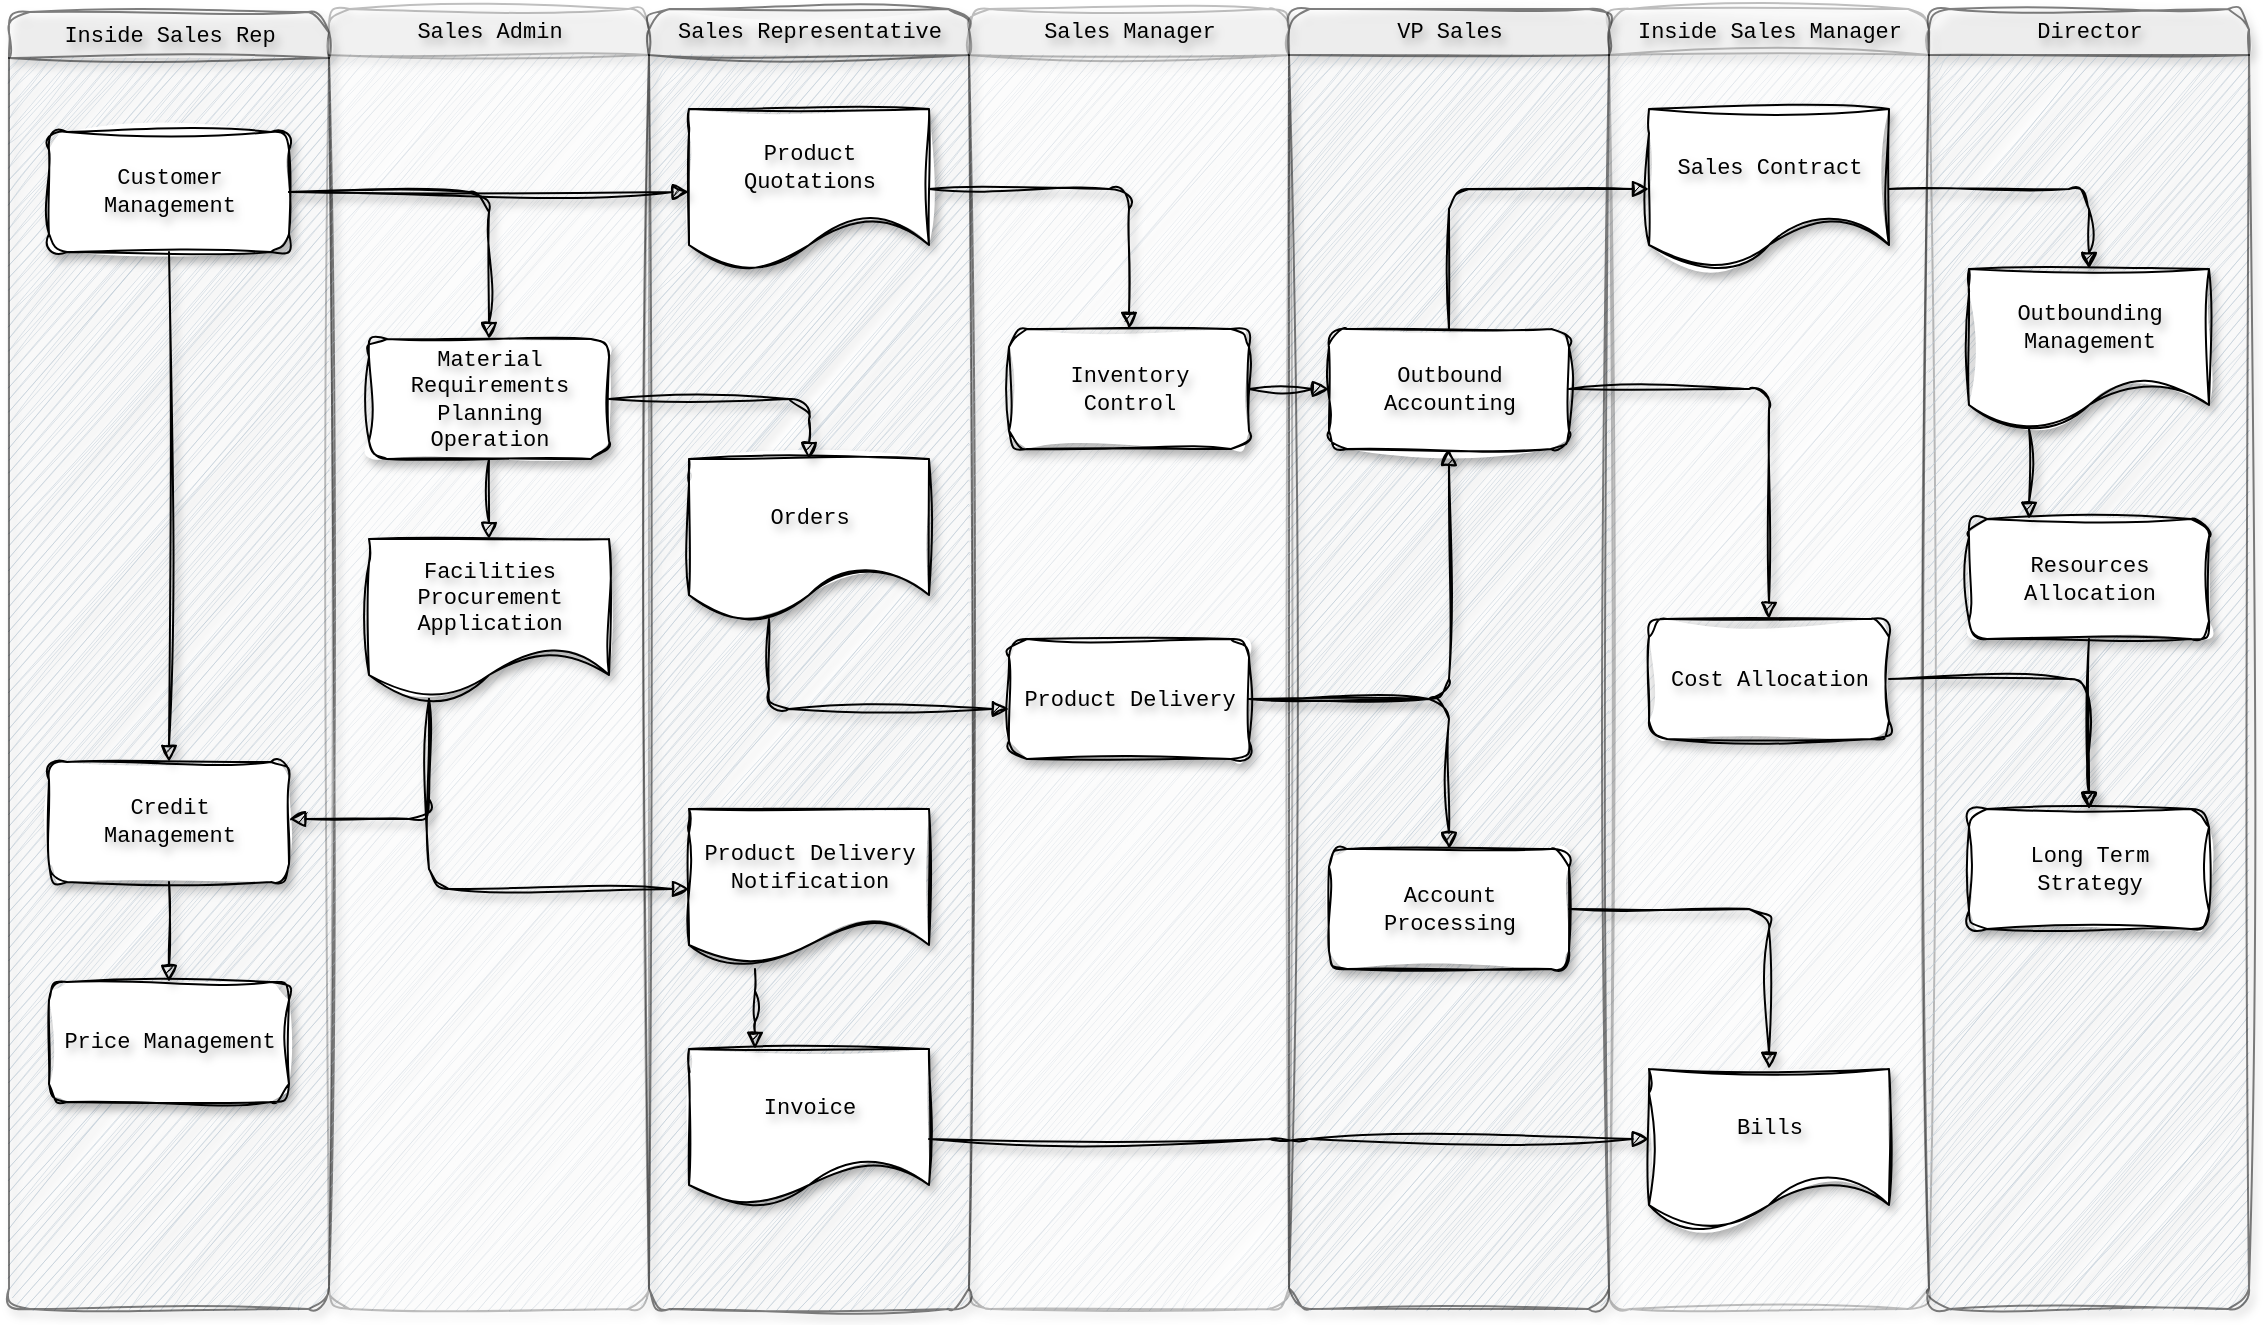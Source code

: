 <mxfile version="24.7.16">
  <diagram id="07fea595-8f29-1299-0266-81d95cde20df" name="Page-1">
    <mxGraphModel dx="1590" dy="1148" grid="1" gridSize="10" guides="1" tooltips="1" connect="1" arrows="1" fold="1" page="1" pageScale="1" pageWidth="1169" pageHeight="827" background="#ffffff" math="0" shadow="0">
      <root>
        <mxCell id="0" />
        <mxCell id="1" parent="0" />
        <mxCell id="170" value="&lt;font style=&quot;font-size: 11px;&quot;&gt;Inside Sales Rep&lt;/font&gt;" style="swimlane;whiteSpace=wrap;swimlaneFillColor=#BAC8D3;fontFamily=Courier New;html=1;opacity=50;rounded=1;sketch=1;curveFitting=1;jiggle=2;shadow=1;strokeWidth=1;labelBackgroundColor=none;labelBorderColor=none;textShadow=1;fontStyle=0;align=center;fontSize=11;fontColor=default;shadowOpacity=29;" parent="1" vertex="1">
          <mxGeometry x="24.5" y="90" width="160" height="648.5" as="geometry">
            <mxRectangle x="20" y="20" width="80" height="23" as="alternateBounds" />
          </mxGeometry>
        </mxCell>
        <mxCell id="171" value="Customer Management" style="whiteSpace=wrap;shadow=1;fontFamily=Courier New;fontStyle=0;html=1;fontSize=11;spacing=6;verticalAlign=middle;rounded=1;sketch=1;curveFitting=1;jiggle=2;strokeWidth=1;labelBackgroundColor=none;labelBorderColor=none;textShadow=1;align=center;fontColor=default;shadowOpacity=29;" parent="170" vertex="1">
          <mxGeometry x="20" y="60" width="120" height="60" as="geometry" />
        </mxCell>
        <mxCell id="172" value="Credit Management" style="whiteSpace=wrap;shadow=1;fontFamily=Courier New;fontStyle=0;html=1;fontSize=11;spacing=6;verticalAlign=middle;rounded=1;sketch=1;curveFitting=1;jiggle=2;strokeWidth=1;labelBackgroundColor=none;labelBorderColor=none;textShadow=1;align=center;fontColor=default;shadowOpacity=29;" parent="170" vertex="1">
          <mxGeometry x="20" y="375" width="120" height="60" as="geometry" />
        </mxCell>
        <mxCell id="173" value="Price Management" style="whiteSpace=wrap;shadow=1;fontFamily=Courier New;fontStyle=0;html=1;fontSize=11;spacing=6;verticalAlign=middle;rounded=1;sketch=1;curveFitting=1;jiggle=2;strokeWidth=1;labelBackgroundColor=none;labelBorderColor=none;textShadow=1;align=center;fontColor=default;shadowOpacity=29;" parent="170" vertex="1">
          <mxGeometry x="20" y="485" width="120" height="60" as="geometry" />
        </mxCell>
        <mxCell id="174" value="" style="edgeStyle=segmentEdgeStyle;strokeWidth=1;html=1;endArrow=block;endFill=1;rounded=1;sketch=1;curveFitting=1;jiggle=2;shadow=1;labelBackgroundColor=none;labelBorderColor=none;textShadow=1;fontStyle=0;align=center;fontSize=11;fontFamily=Courier New;fontColor=default;shadowOpacity=29;" parent="170" source="172" target="173" edge="1">
          <mxGeometry width="100" height="100" relative="1" as="geometry">
            <mxPoint x="170" y="397.5" as="sourcePoint" />
            <mxPoint x="270" y="472.5" as="targetPoint" />
          </mxGeometry>
        </mxCell>
        <mxCell id="175" value="" style="edgeStyle=segmentEdgeStyle;strokeWidth=1;html=1;endArrow=block;endFill=1;rounded=1;sketch=1;curveFitting=1;jiggle=2;shadow=1;labelBackgroundColor=none;labelBorderColor=none;textShadow=1;fontStyle=0;align=center;fontSize=11;fontFamily=Courier New;fontColor=default;shadowOpacity=29;" parent="170" source="171" target="172" edge="1">
          <mxGeometry width="100" height="100" relative="1" as="geometry">
            <mxPoint x="160" y="110" as="sourcePoint" />
            <mxPoint x="260" y="185" as="targetPoint" />
          </mxGeometry>
        </mxCell>
        <mxCell id="176" value="&lt;font style=&quot;font-size: 11px;&quot;&gt;Inside Sales Manager&lt;/font&gt;" style="swimlane;whiteSpace=wrap;swimlaneFillColor=#BAC8D3;fontFamily=Courier New;html=1;opacity=25;rounded=1;sketch=1;curveFitting=1;jiggle=2;shadow=1;strokeWidth=1;labelBackgroundColor=none;labelBorderColor=none;textShadow=1;fontStyle=0;align=center;fontSize=11;fontColor=default;shadowOpacity=29;" parent="1" vertex="1">
          <mxGeometry x="824.5" y="88.5" width="160" height="650" as="geometry">
            <mxRectangle x="20" y="20" width="80" height="23" as="alternateBounds" />
          </mxGeometry>
        </mxCell>
        <mxCell id="177" value="Sales Contract" style="shape=document;whiteSpace=wrap;verticalAlign=middle;shadow=1;fontFamily=Courier New;fontStyle=0;html=1;fontSize=11;spacing=6;spacingBottom=22;rounded=1;sketch=1;curveFitting=1;jiggle=2;strokeWidth=1;labelBackgroundColor=none;labelBorderColor=none;textShadow=1;align=center;fontColor=default;shadowOpacity=29;" parent="176" vertex="1">
          <mxGeometry x="20" y="50" width="120" height="80" as="geometry" />
        </mxCell>
        <mxCell id="178" value="Bills" style="shape=document;whiteSpace=wrap;verticalAlign=middle;shadow=1;fontFamily=Courier New;fontStyle=0;html=1;fontSize=11;spacing=6;spacingBottom=22;rounded=1;sketch=1;curveFitting=1;jiggle=2;strokeWidth=1;labelBackgroundColor=none;labelBorderColor=none;textShadow=1;align=center;fontColor=default;shadowOpacity=29;" parent="176" vertex="1">
          <mxGeometry x="20" y="530" width="120" height="80" as="geometry" />
        </mxCell>
        <mxCell id="179" value="Cost Allocation" style="whiteSpace=wrap;shadow=1;fontFamily=Courier New;fontStyle=0;html=1;fontSize=11;spacing=6;verticalAlign=middle;rounded=1;sketch=1;curveFitting=1;jiggle=2;strokeWidth=1;labelBackgroundColor=none;labelBorderColor=none;textShadow=1;align=center;fontColor=default;shadowOpacity=29;" parent="176" vertex="1">
          <mxGeometry x="20" y="305" width="120" height="60" as="geometry" />
        </mxCell>
        <mxCell id="180" value="&lt;font style=&quot;font-size: 11px;&quot;&gt;VP Sales&lt;/font&gt;" style="swimlane;whiteSpace=wrap;swimlaneFillColor=#BAC8D3;fontFamily=Courier New;html=1;opacity=50;rounded=1;sketch=1;curveFitting=1;jiggle=2;shadow=1;strokeWidth=1;labelBackgroundColor=none;labelBorderColor=none;textShadow=1;fontStyle=0;align=center;fontSize=11;fontColor=default;shadowOpacity=29;" parent="1" vertex="1">
          <mxGeometry x="664.5" y="88.5" width="160" height="650" as="geometry">
            <mxRectangle x="20" y="20" width="80" height="23" as="alternateBounds" />
          </mxGeometry>
        </mxCell>
        <mxCell id="181" value="Outbound Accounting" style="whiteSpace=wrap;shadow=1;fontFamily=Courier New;fontStyle=0;html=1;fontSize=11;spacing=6;verticalAlign=middle;rounded=1;sketch=1;curveFitting=1;jiggle=2;strokeWidth=1;labelBackgroundColor=none;labelBorderColor=none;textShadow=1;align=center;fontColor=default;shadowOpacity=29;" parent="180" vertex="1">
          <mxGeometry x="20" y="160" width="120" height="60" as="geometry" />
        </mxCell>
        <mxCell id="182" value="Account Processing" style="whiteSpace=wrap;shadow=1;fontFamily=Courier New;fontStyle=0;html=1;fontSize=11;spacing=6;verticalAlign=middle;rounded=1;sketch=1;curveFitting=1;jiggle=2;strokeWidth=1;labelBackgroundColor=none;labelBorderColor=none;textShadow=1;align=center;fontColor=default;shadowOpacity=29;" parent="180" vertex="1">
          <mxGeometry x="20" y="420" width="120" height="60" as="geometry" />
        </mxCell>
        <mxCell id="183" value="&lt;font style=&quot;font-size: 11px;&quot;&gt;Sales Admin&lt;/font&gt;" style="swimlane;whiteSpace=wrap;swimlaneFillColor=#BAC8D3;fontFamily=Courier New;html=1;opacity=25;rounded=1;sketch=1;curveFitting=1;jiggle=2;shadow=1;strokeWidth=1;labelBackgroundColor=none;labelBorderColor=none;textShadow=1;fontStyle=0;align=center;fontSize=11;fontColor=default;shadowOpacity=29;" parent="1" vertex="1">
          <mxGeometry x="184.5" y="88.5" width="160" height="650" as="geometry">
            <mxRectangle x="20" y="20" width="80" height="23" as="alternateBounds" />
          </mxGeometry>
        </mxCell>
        <mxCell id="184" value="Material Requirements Planning Operation" style="whiteSpace=wrap;shadow=1;fontFamily=Courier New;fontStyle=0;html=1;fontSize=11;spacing=6;verticalAlign=middle;rounded=1;sketch=1;curveFitting=1;jiggle=2;strokeWidth=1;labelBackgroundColor=none;labelBorderColor=none;textShadow=1;align=center;fontColor=default;shadowOpacity=29;" parent="183" vertex="1">
          <mxGeometry x="20" y="165" width="120" height="60" as="geometry" />
        </mxCell>
        <mxCell id="185" value="&lt;font style=&quot;font-size: 11px;&quot;&gt;Facilities Procurement&lt;br style=&quot;font-size: 11px;&quot;&gt;Application&lt;/font&gt;&lt;br style=&quot;font-size: 11px;&quot;&gt; " style="shape=document;whiteSpace=wrap;verticalAlign=middle;shadow=1;fontFamily=Courier New;fontStyle=0;html=1;fontSize=11;spacing=6;spacingBottom=22;rounded=1;sketch=1;curveFitting=1;jiggle=2;strokeWidth=1;labelBackgroundColor=none;labelBorderColor=none;textShadow=1;align=center;fontColor=default;shadowOpacity=29;" parent="183" vertex="1">
          <mxGeometry x="20" y="265" width="120" height="80" as="geometry" />
        </mxCell>
        <mxCell id="186" value="" style="edgeStyle=segmentEdgeStyle;strokeWidth=1;html=1;endArrow=block;endFill=1;rounded=1;sketch=1;curveFitting=1;jiggle=2;shadow=1;labelBackgroundColor=none;labelBorderColor=none;textShadow=1;fontStyle=0;align=center;fontSize=11;fontFamily=Courier New;fontColor=default;shadowOpacity=29;" parent="183" source="184" target="185" edge="1">
          <mxGeometry width="100" height="100" relative="1" as="geometry">
            <mxPoint x="-10" y="100" as="sourcePoint" />
            <mxPoint x="90" y="175" as="targetPoint" />
          </mxGeometry>
        </mxCell>
        <mxCell id="187" value="&lt;font style=&quot;font-size: 11px;&quot;&gt;Sales Representative&lt;/font&gt;" style="swimlane;whiteSpace=wrap;swimlaneFillColor=#BAC8D3;fontFamily=Courier New;html=1;opacity=50;rounded=1;sketch=1;curveFitting=1;jiggle=2;shadow=1;strokeWidth=1;labelBackgroundColor=none;labelBorderColor=none;textShadow=1;fontStyle=0;align=center;fontSize=11;fontColor=default;shadowOpacity=29;" parent="1" vertex="1">
          <mxGeometry x="344.5" y="88.5" width="160" height="650" as="geometry">
            <mxRectangle x="20" y="20" width="80" height="23" as="alternateBounds" />
          </mxGeometry>
        </mxCell>
        <mxCell id="188" value="Product Quotations" style="shape=document;whiteSpace=wrap;verticalAlign=middle;shadow=1;fontFamily=Courier New;fontStyle=0;html=1;fontSize=11;spacing=6;spacingBottom=22;rounded=1;sketch=1;curveFitting=1;jiggle=2;strokeWidth=1;labelBackgroundColor=none;labelBorderColor=none;textShadow=1;align=center;fontColor=default;shadowOpacity=29;" parent="187" vertex="1">
          <mxGeometry x="20" y="50" width="120" height="80" as="geometry" />
        </mxCell>
        <mxCell id="189" value="Orders" style="shape=document;whiteSpace=wrap;verticalAlign=middle;shadow=1;fontFamily=Courier New;fontStyle=0;html=1;fontSize=11;spacing=6;spacingBottom=22;rounded=1;sketch=1;curveFitting=1;jiggle=2;strokeWidth=1;labelBackgroundColor=none;labelBorderColor=none;textShadow=1;align=center;fontColor=default;shadowOpacity=29;" parent="187" vertex="1">
          <mxGeometry x="20" y="225" width="120" height="80" as="geometry" />
        </mxCell>
        <mxCell id="190" value="Product Delivery Notification" style="shape=document;whiteSpace=wrap;shadow=1;fontFamily=Courier New;fontStyle=0;html=1;fontSize=11;verticalAlign=middle;spacing=6;spacingBottom=22;rounded=1;sketch=1;curveFitting=1;jiggle=2;strokeWidth=1;labelBackgroundColor=none;labelBorderColor=none;textShadow=1;align=center;fontColor=default;shadowOpacity=29;" parent="187" vertex="1">
          <mxGeometry x="20" y="400" width="120" height="80" as="geometry" />
        </mxCell>
        <mxCell id="191" value="Invoice" style="shape=document;whiteSpace=wrap;verticalAlign=middle;shadow=1;fontFamily=Courier New;fontStyle=0;html=1;fontSize=11;spacing=6;spacingBottom=22;rounded=1;sketch=1;curveFitting=1;jiggle=2;strokeWidth=1;labelBackgroundColor=none;labelBorderColor=none;textShadow=1;align=center;fontColor=default;shadowOpacity=29;" parent="187" vertex="1">
          <mxGeometry x="20" y="520" width="120" height="80" as="geometry" />
        </mxCell>
        <mxCell id="192" value="" style="edgeStyle=segmentEdgeStyle;strokeWidth=1;html=1;endArrow=block;endFill=1;rounded=1;sketch=1;curveFitting=1;jiggle=2;shadow=1;labelBackgroundColor=none;labelBorderColor=none;textShadow=1;fontStyle=0;align=center;fontSize=11;fontFamily=Courier New;fontColor=default;shadowOpacity=29;" parent="187" source="190" target="191" edge="1">
          <mxGeometry width="100" height="100" relative="1" as="geometry">
            <mxPoint x="-80" y="375" as="sourcePoint" />
            <mxPoint x="60" y="490" as="targetPoint" />
            <Array as="points">
              <mxPoint x="53" y="501" />
              <mxPoint x="53" y="501" />
            </Array>
          </mxGeometry>
        </mxCell>
        <mxCell id="193" value="&lt;font style=&quot;font-size: 11px;&quot;&gt;Sales Manager&lt;/font&gt;" style="swimlane;whiteSpace=wrap;swimlaneFillColor=#BAC8D3;fontFamily=Courier New;html=1;opacity=25;rounded=1;sketch=1;curveFitting=1;jiggle=2;shadow=1;strokeWidth=1;labelBackgroundColor=none;labelBorderColor=none;textShadow=1;fontStyle=0;align=center;fontSize=11;fontColor=default;shadowOpacity=29;" parent="1" vertex="1">
          <mxGeometry x="504.5" y="88.5" width="160" height="650" as="geometry">
            <mxRectangle x="20" y="20" width="80" height="23" as="alternateBounds" />
          </mxGeometry>
        </mxCell>
        <mxCell id="194" value="Inventory Control" style="whiteSpace=wrap;shadow=1;fontFamily=Courier New;fontStyle=0;html=1;fontSize=11;spacing=6;verticalAlign=middle;rounded=1;sketch=1;curveFitting=1;jiggle=2;strokeWidth=1;labelBackgroundColor=none;labelBorderColor=none;textShadow=1;align=center;fontColor=default;shadowOpacity=29;" parent="193" vertex="1">
          <mxGeometry x="20" y="160" width="120" height="60" as="geometry" />
        </mxCell>
        <mxCell id="195" value="Product Delivery" style="whiteSpace=wrap;shadow=1;fontFamily=Courier New;fontStyle=0;html=1;fontSize=11;spacing=6;verticalAlign=middle;rounded=1;sketch=1;curveFitting=1;jiggle=2;strokeWidth=1;labelBackgroundColor=none;labelBorderColor=none;textShadow=1;align=center;fontColor=default;shadowOpacity=29;" parent="193" vertex="1">
          <mxGeometry x="20" y="315" width="120" height="60" as="geometry" />
        </mxCell>
        <mxCell id="196" value="Director" style="swimlane;whiteSpace=wrap;swimlaneFillColor=#BAC8D3;fontFamily=Courier New;html=1;opacity=50;rounded=1;sketch=1;curveFitting=1;jiggle=2;shadow=1;strokeWidth=1;labelBackgroundColor=none;labelBorderColor=none;textShadow=1;fontStyle=0;align=center;fontSize=11;fontColor=default;shadowOpacity=29;" parent="1" vertex="1">
          <mxGeometry x="984.5" y="88.5" width="160" height="650" as="geometry">
            <mxRectangle x="20" y="20" width="80" height="23" as="alternateBounds" />
          </mxGeometry>
        </mxCell>
        <mxCell id="197" value="Outbounding Management" style="shape=document;whiteSpace=wrap;verticalAlign=middle;shadow=1;fontFamily=Courier New;fontStyle=0;html=1;fontSize=11;spacing=6;spacingBottom=22;rounded=1;sketch=1;curveFitting=1;jiggle=2;strokeWidth=1;labelBackgroundColor=none;labelBorderColor=none;textShadow=1;align=center;fontColor=default;shadowOpacity=29;" parent="196" vertex="1">
          <mxGeometry x="20" y="130" width="120" height="80" as="geometry" />
        </mxCell>
        <mxCell id="198" value="Resources Allocation" style="whiteSpace=wrap;shadow=1;fontFamily=Courier New;fontStyle=0;html=1;fontSize=11;spacing=6;verticalAlign=middle;rounded=1;sketch=1;curveFitting=1;jiggle=2;strokeWidth=1;labelBackgroundColor=none;labelBorderColor=none;textShadow=1;align=center;fontColor=default;shadowOpacity=29;" parent="196" vertex="1">
          <mxGeometry x="20" y="255" width="120" height="60" as="geometry" />
        </mxCell>
        <mxCell id="199" value="Long Term Strategy" style="whiteSpace=wrap;shadow=1;fontFamily=Courier New;fontStyle=0;html=1;fontSize=11;spacing=6;verticalAlign=middle;rounded=1;sketch=1;curveFitting=1;jiggle=2;strokeWidth=1;labelBackgroundColor=none;labelBorderColor=none;textShadow=1;align=center;fontColor=default;shadowOpacity=29;" parent="196" vertex="1">
          <mxGeometry x="20" y="400" width="120" height="60" as="geometry" />
        </mxCell>
        <mxCell id="200" value="" style="edgeStyle=segmentEdgeStyle;strokeWidth=1;html=1;endArrow=block;endFill=1;rounded=1;sketch=1;curveFitting=1;jiggle=2;shadow=1;labelBackgroundColor=none;labelBorderColor=none;textShadow=1;fontStyle=0;align=center;fontSize=11;fontFamily=Courier New;fontColor=default;shadowOpacity=29;" parent="196" source="198" target="199" edge="1">
          <mxGeometry width="100" height="100" relative="1" as="geometry">
            <mxPoint x="30" y="570" as="sourcePoint" />
            <mxPoint x="130" y="470" as="targetPoint" />
          </mxGeometry>
        </mxCell>
        <mxCell id="201" value="" style="edgeStyle=segmentEdgeStyle;entryX=0.25;entryY=0;strokeWidth=1;html=1;endArrow=block;endFill=1;rounded=1;sketch=1;curveFitting=1;jiggle=2;shadow=1;labelBackgroundColor=none;labelBorderColor=none;textShadow=1;fontStyle=0;align=center;fontSize=11;fontFamily=Courier New;fontColor=default;shadowOpacity=29;" parent="196" source="197" target="198" edge="1">
          <mxGeometry width="100" height="100" relative="1" as="geometry">
            <mxPoint x="-120" y="260" as="sourcePoint" />
            <mxPoint x="-20" y="160" as="targetPoint" />
          </mxGeometry>
        </mxCell>
        <mxCell id="202" value="" style="edgeStyle=segmentEdgeStyle;strokeWidth=1;html=1;endArrow=block;endFill=1;rounded=1;sketch=1;curveFitting=1;jiggle=2;shadow=1;labelBackgroundColor=none;labelBorderColor=none;textShadow=1;fontStyle=0;align=center;fontSize=11;fontFamily=Courier New;fontColor=default;shadowOpacity=29;" parent="1" source="171" target="184" edge="1">
          <mxGeometry x="164.5" y="178.5" width="100" height="100" as="geometry">
            <mxPoint x="224.5" y="248.5" as="sourcePoint" />
            <mxPoint x="324.5" y="148.5" as="targetPoint" />
          </mxGeometry>
        </mxCell>
        <mxCell id="203" value="" style="edgeStyle=segmentEdgeStyle;strokeWidth=1;html=1;endArrow=block;endFill=1;rounded=1;sketch=1;curveFitting=1;jiggle=2;shadow=1;labelBackgroundColor=none;labelBorderColor=none;textShadow=1;fontStyle=0;align=center;fontSize=11;fontFamily=Courier New;fontColor=default;shadowOpacity=29;" parent="1" source="185" target="172" edge="1">
          <mxGeometry x="164.5" y="433.5" width="100" height="100" as="geometry">
            <mxPoint x="274.5" y="323.5" as="sourcePoint" />
            <mxPoint x="274.5" y="363.5" as="targetPoint" />
            <Array as="points">
              <mxPoint x="234.5" y="493.5" />
            </Array>
          </mxGeometry>
        </mxCell>
        <mxCell id="204" value="" style="edgeStyle=segmentEdgeStyle;strokeWidth=1;html=1;endArrow=block;endFill=1;rounded=1;sketch=1;curveFitting=1;jiggle=2;shadow=1;labelBackgroundColor=none;labelBorderColor=none;textShadow=1;fontStyle=0;align=center;fontSize=11;fontFamily=Courier New;fontColor=default;shadowOpacity=29;" parent="1" source="171" target="188" edge="1">
          <mxGeometry x="164.5" y="178.5" width="100" height="100" as="geometry">
            <mxPoint x="174.5" y="188.5" as="sourcePoint" />
            <mxPoint x="274.5" y="263.5" as="targetPoint" />
          </mxGeometry>
        </mxCell>
        <mxCell id="205" value="" style="edgeStyle=segmentEdgeStyle;strokeWidth=1;html=1;endArrow=block;endFill=1;rounded=1;sketch=1;curveFitting=1;jiggle=2;shadow=1;labelBackgroundColor=none;labelBorderColor=none;textShadow=1;fontStyle=0;align=center;fontSize=11;fontFamily=Courier New;fontColor=default;shadowOpacity=29;" parent="1" source="185" target="190" edge="1">
          <mxGeometry x="234.5" y="433.5" width="100" height="100" as="geometry">
            <mxPoint x="384.5" y="818.5" as="sourcePoint" />
            <mxPoint x="484.5" y="718.5" as="targetPoint" />
            <Array as="points">
              <mxPoint x="234.5" y="528.5" />
            </Array>
          </mxGeometry>
        </mxCell>
        <mxCell id="206" value="" style="edgeStyle=elbowEdgeStyle;elbow=vertical;strokeWidth=1;html=1;endArrow=block;endFill=1;rounded=1;sketch=1;curveFitting=1;jiggle=2;shadow=1;labelBackgroundColor=none;labelBorderColor=none;textShadow=1;fontStyle=0;align=center;fontSize=11;fontFamily=Courier New;fontColor=default;shadowOpacity=29;" parent="1" source="191" target="178" edge="1">
          <mxGeometry x="484.5" y="623.5" width="100" height="100" as="geometry">
            <mxPoint x="544.5" y="618.5" as="sourcePoint" />
            <mxPoint x="644.5" y="518.5" as="targetPoint" />
          </mxGeometry>
        </mxCell>
        <mxCell id="207" value="" style="edgeStyle=segmentEdgeStyle;strokeWidth=1;html=1;endArrow=block;endFill=1;rounded=1;sketch=1;curveFitting=1;jiggle=2;shadow=1;labelBackgroundColor=none;labelBorderColor=none;textShadow=1;fontStyle=0;align=center;fontSize=11;fontFamily=Courier New;fontColor=default;shadowOpacity=29;" parent="1" source="184" target="189" edge="1">
          <mxGeometry x="324.5" y="283.5" width="100" height="100" as="geometry">
            <mxPoint x="454.5" y="298.5" as="sourcePoint" />
            <mxPoint x="554.5" y="198.5" as="targetPoint" />
            <Array as="points" />
          </mxGeometry>
        </mxCell>
        <mxCell id="208" value="" style="edgeStyle=segmentEdgeStyle;strokeWidth=1;html=1;endArrow=block;endFill=1;rounded=1;sketch=1;curveFitting=1;jiggle=2;shadow=1;labelBackgroundColor=none;labelBorderColor=none;textShadow=1;fontStyle=0;align=center;fontSize=11;fontFamily=Courier New;fontColor=default;shadowOpacity=29;" parent="1" source="188" target="194" edge="1">
          <mxGeometry x="484.5" y="178.5" width="100" height="100" as="geometry">
            <mxPoint x="444.5" y="248.5" as="sourcePoint" />
            <mxPoint x="544.5" y="148.5" as="targetPoint" />
          </mxGeometry>
        </mxCell>
        <mxCell id="209" value="" style="edgeStyle=none;strokeWidth=1;html=1;endArrow=block;endFill=1;rounded=1;sketch=1;curveFitting=1;jiggle=2;shadow=1;labelBackgroundColor=none;labelBorderColor=none;textShadow=1;fontStyle=0;align=center;fontSize=11;fontFamily=Courier New;fontColor=default;shadowOpacity=29;" parent="1" source="194" target="181" edge="1">
          <mxGeometry x="644.5" y="278.5" width="100" height="100" as="geometry">
            <mxPoint x="684.5" y="458.5" as="sourcePoint" />
            <mxPoint x="784.5" y="358.5" as="targetPoint" />
          </mxGeometry>
        </mxCell>
        <mxCell id="210" value="" style="edgeStyle=segmentEdgeStyle;strokeWidth=1;html=1;endArrow=block;endFill=1;rounded=1;sketch=1;curveFitting=1;jiggle=2;shadow=1;labelBackgroundColor=none;labelBorderColor=none;textShadow=1;fontStyle=0;align=center;fontSize=11;fontFamily=Courier New;fontColor=default;shadowOpacity=29;" parent="1" source="189" target="195" edge="1">
          <mxGeometry x="404.5" y="393.5" width="100" height="100" as="geometry">
            <mxPoint x="524.5" y="488.5" as="sourcePoint" />
            <mxPoint x="624.5" y="388.5" as="targetPoint" />
            <Array as="points">
              <mxPoint x="404.5" y="438.5" />
            </Array>
          </mxGeometry>
        </mxCell>
        <mxCell id="211" value="" style="edgeStyle=segmentEdgeStyle;strokeWidth=1;html=1;endArrow=block;endFill=1;rounded=1;sketch=1;curveFitting=1;jiggle=2;shadow=1;labelBackgroundColor=none;labelBorderColor=none;textShadow=1;fontStyle=0;align=center;fontSize=11;fontFamily=Courier New;fontColor=default;shadowOpacity=29;" parent="1" source="195" target="181" edge="1">
          <mxGeometry x="644.5" y="308.5" width="100" height="100" as="geometry">
            <mxPoint x="644.5" y="438.5" as="sourcePoint" />
            <mxPoint x="744.5" y="338.5" as="targetPoint" />
          </mxGeometry>
        </mxCell>
        <mxCell id="212" value="" style="edgeStyle=segmentEdgeStyle;strokeWidth=1;html=1;endArrow=block;endFill=1;rounded=1;sketch=1;curveFitting=1;jiggle=2;shadow=1;labelBackgroundColor=none;labelBorderColor=none;textShadow=1;fontStyle=0;align=center;fontSize=11;fontFamily=Courier New;fontColor=default;shadowOpacity=29;" parent="1" source="195" target="182" edge="1">
          <mxGeometry x="644.5" y="433.5" width="100" height="100" as="geometry">
            <mxPoint x="514.5" y="588.5" as="sourcePoint" />
            <mxPoint x="614.5" y="488.5" as="targetPoint" />
          </mxGeometry>
        </mxCell>
        <mxCell id="213" value="" style="edgeStyle=segmentEdgeStyle;strokeWidth=1;html=1;endArrow=block;endFill=1;rounded=1;sketch=1;curveFitting=1;jiggle=2;shadow=1;labelBackgroundColor=none;labelBorderColor=none;textShadow=1;fontStyle=0;align=center;fontSize=11;fontFamily=Courier New;fontColor=default;shadowOpacity=29;" parent="1" source="181" target="177" edge="1">
          <mxGeometry x="744.5" y="178.5" width="100" height="100" as="geometry">
            <mxPoint x="864.5" y="378.5" as="sourcePoint" />
            <mxPoint x="964.5" y="278.5" as="targetPoint" />
            <Array as="points">
              <mxPoint x="744.5" y="178.5" />
            </Array>
          </mxGeometry>
        </mxCell>
        <mxCell id="214" value="" style="edgeStyle=segmentEdgeStyle;strokeWidth=1;html=1;endArrow=block;endFill=1;rounded=1;sketch=1;curveFitting=1;jiggle=2;shadow=1;labelBackgroundColor=none;labelBorderColor=none;textShadow=1;fontStyle=0;align=center;fontSize=11;fontFamily=Courier New;fontColor=default;shadowOpacity=29;" parent="1" source="181" target="179" edge="1">
          <mxGeometry x="804.5" y="278.5" width="100" height="100" as="geometry">
            <mxPoint x="854.5" y="388.5" as="sourcePoint" />
            <mxPoint x="954.5" y="288.5" as="targetPoint" />
          </mxGeometry>
        </mxCell>
        <mxCell id="215" value="" style="edgeStyle=segmentEdgeStyle;strokeWidth=1;html=1;endArrow=block;endFill=1;rounded=1;sketch=1;curveFitting=1;jiggle=2;shadow=1;labelBackgroundColor=none;labelBorderColor=none;textShadow=1;fontStyle=0;align=center;fontSize=11;fontFamily=Courier New;fontColor=default;shadowOpacity=29;" parent="1" source="182" target="178" edge="1">
          <mxGeometry x="804.5" y="538.5" width="100" height="100" as="geometry">
            <mxPoint x="884.5" y="578.5" as="sourcePoint" />
            <mxPoint x="984.5" y="478.5" as="targetPoint" />
          </mxGeometry>
        </mxCell>
        <mxCell id="216" value="" style="edgeStyle=segmentEdgeStyle;strokeWidth=1;html=1;endArrow=block;endFill=1;rounded=1;sketch=1;curveFitting=1;jiggle=2;shadow=1;labelBackgroundColor=none;labelBorderColor=none;textShadow=1;fontStyle=0;align=center;fontSize=11;fontFamily=Courier New;fontColor=default;shadowOpacity=29;" parent="1" source="179" target="199" edge="1">
          <mxGeometry x="964.5" y="423.5" width="100" height="100" as="geometry">
            <mxPoint x="1094.5" y="498.5" as="sourcePoint" />
            <mxPoint x="1194.5" y="398.5" as="targetPoint" />
          </mxGeometry>
        </mxCell>
        <mxCell id="217" value="" style="edgeStyle=segmentEdgeStyle;strokeWidth=1;html=1;endArrow=block;endFill=1;rounded=1;sketch=1;curveFitting=1;jiggle=2;shadow=1;labelBackgroundColor=none;labelBorderColor=none;textShadow=1;fontStyle=0;align=center;fontSize=11;fontFamily=Courier New;fontColor=default;shadowOpacity=29;" parent="1" source="177" target="197" edge="1">
          <mxGeometry x="964.5" y="178.5" width="100" height="100" as="geometry">
            <mxPoint x="854.5" y="348.5" as="sourcePoint" />
            <mxPoint x="954.5" y="248.5" as="targetPoint" />
          </mxGeometry>
        </mxCell>
      </root>
    </mxGraphModel>
  </diagram>
</mxfile>
